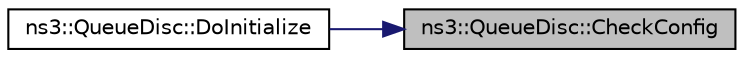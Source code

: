 digraph "ns3::QueueDisc::CheckConfig"
{
 // LATEX_PDF_SIZE
  edge [fontname="Helvetica",fontsize="10",labelfontname="Helvetica",labelfontsize="10"];
  node [fontname="Helvetica",fontsize="10",shape=record];
  rankdir="RL";
  Node1 [label="ns3::QueueDisc::CheckConfig",height=0.2,width=0.4,color="black", fillcolor="grey75", style="filled", fontcolor="black",tooltip="Check whether the current configuration is correct."];
  Node1 -> Node2 [dir="back",color="midnightblue",fontsize="10",style="solid",fontname="Helvetica"];
  Node2 [label="ns3::QueueDisc::DoInitialize",height=0.2,width=0.4,color="black", fillcolor="white", style="filled",URL="$classns3_1_1_queue_disc.html#a7b75249652866a0725c6f280bd618123",tooltip="Check whether the configuration is correct and initialize parameters."];
}
